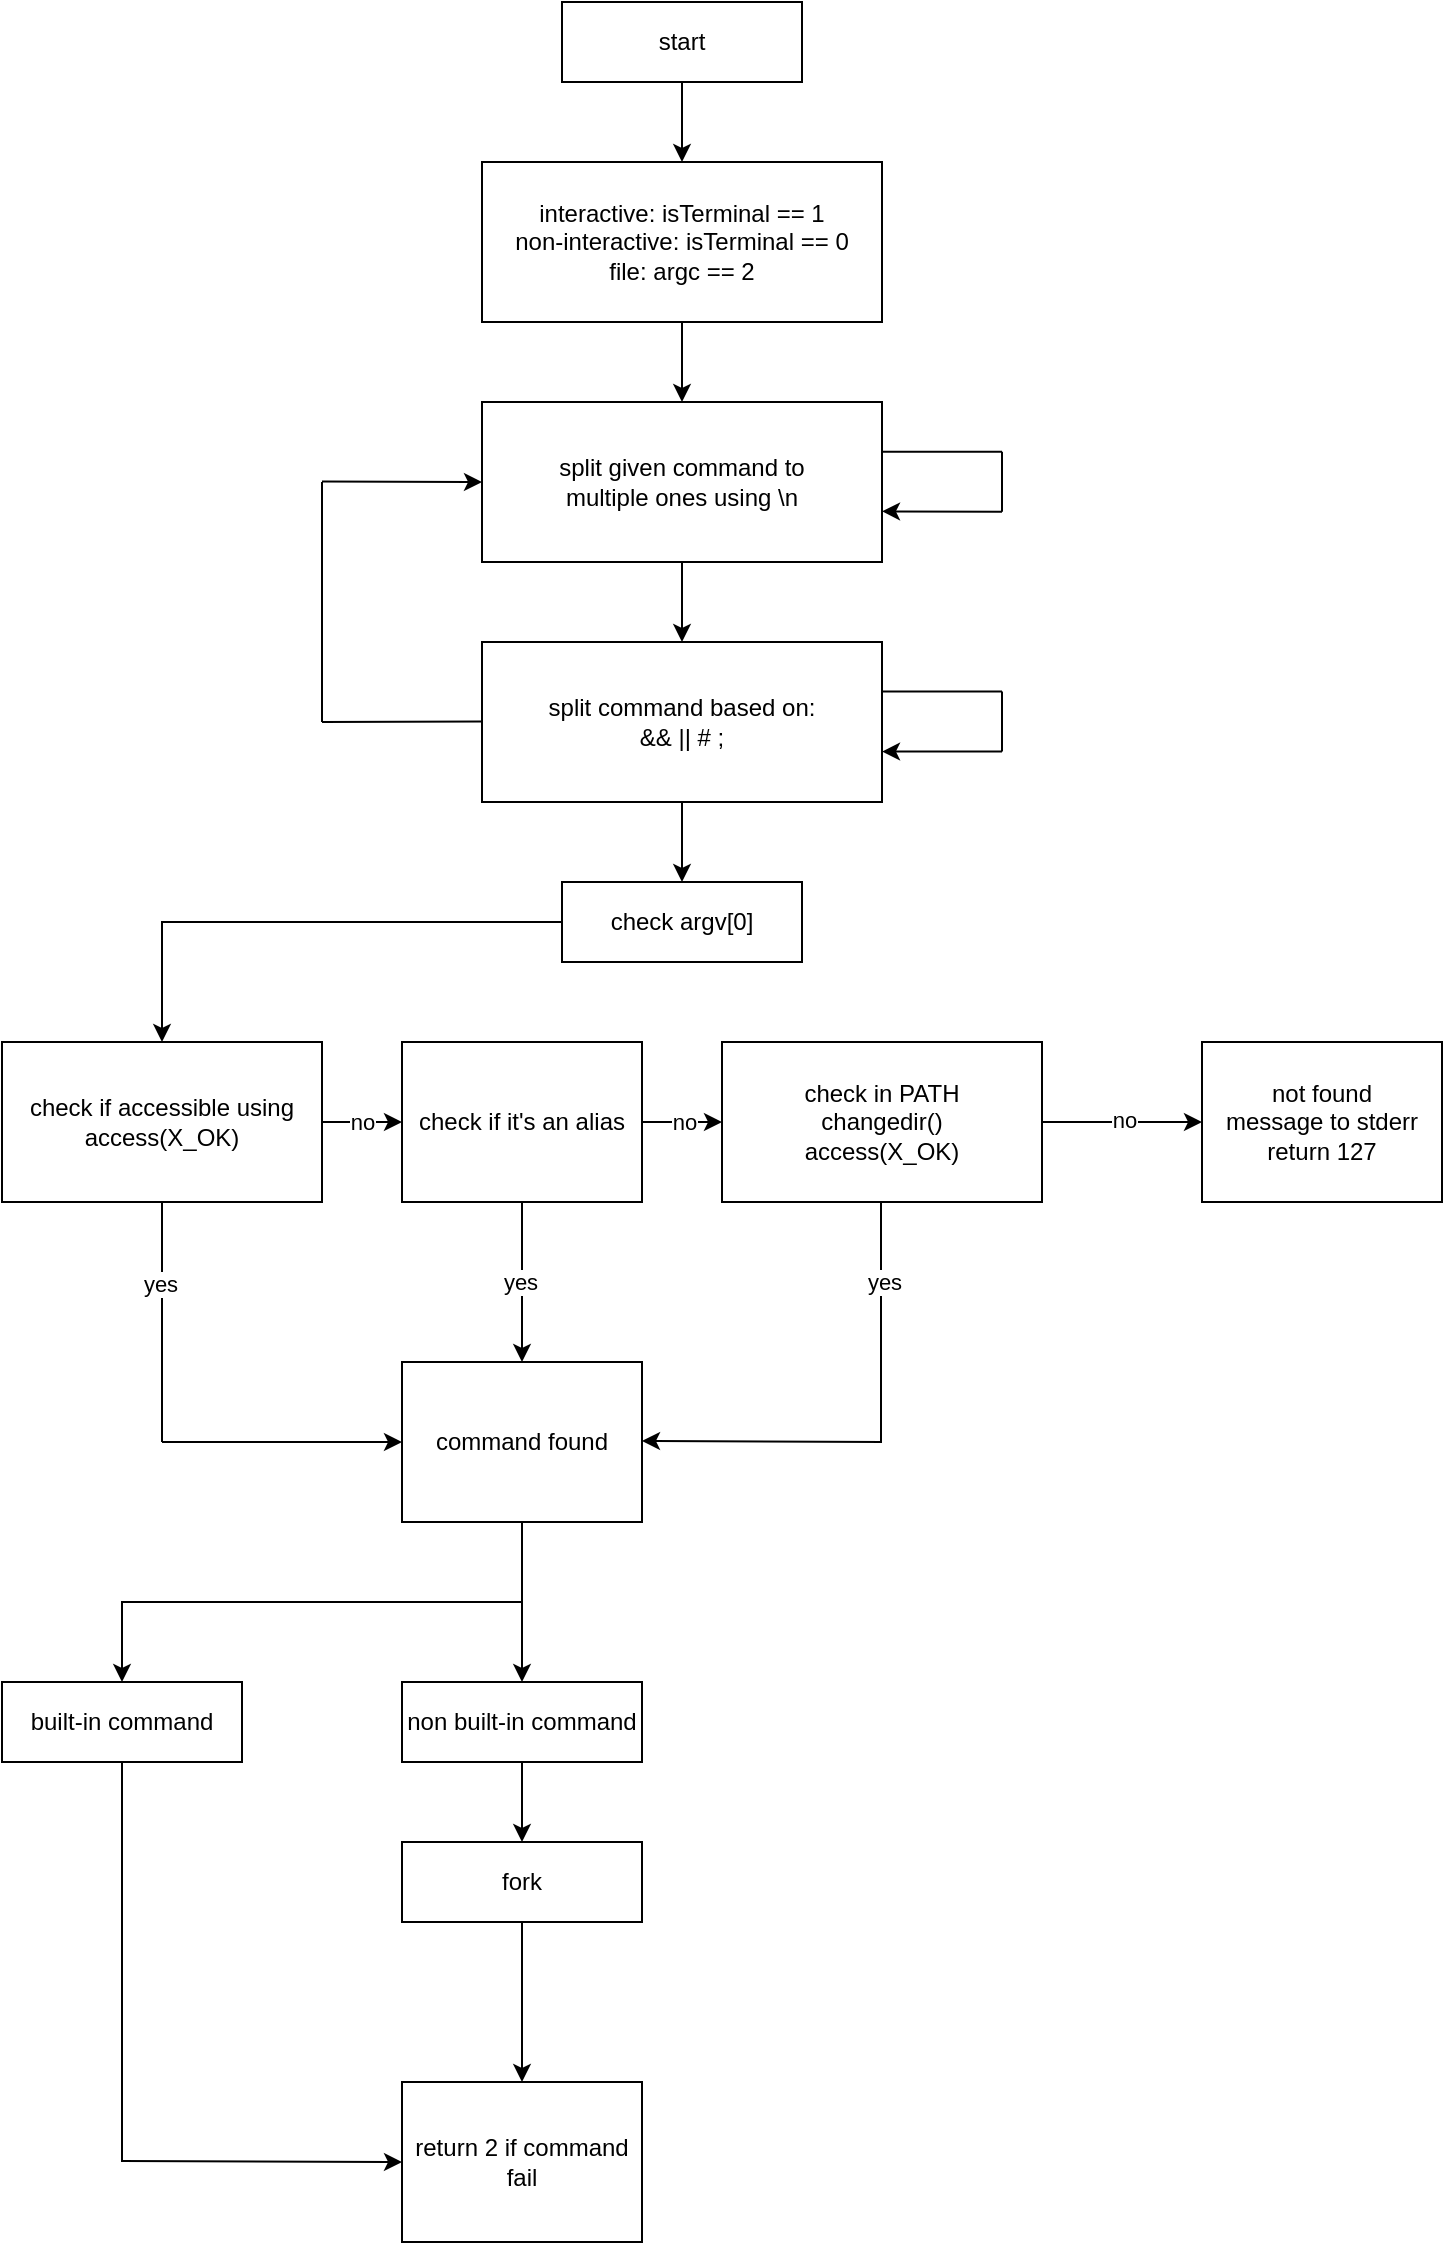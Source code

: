 <mxfile version="22.1.11" type="device">
  <diagram name="Page-1" id="uqzM7WgH--FVufiqKyRP">
    <mxGraphModel dx="880" dy="532" grid="1" gridSize="10" guides="1" tooltips="1" connect="1" arrows="1" fold="1" page="0" pageScale="1" pageWidth="827" pageHeight="1500" math="0" shadow="0">
      <root>
        <mxCell id="0" />
        <mxCell id="1" parent="0" />
        <mxCell id="k0Rl8s1EK3ENWqktew9t-3" style="edgeStyle=orthogonalEdgeStyle;rounded=0;orthogonalLoop=1;jettySize=auto;html=1;fontStyle=0" parent="1" source="k0Rl8s1EK3ENWqktew9t-1" target="k0Rl8s1EK3ENWqktew9t-2" edge="1">
          <mxGeometry relative="1" as="geometry" />
        </mxCell>
        <mxCell id="k0Rl8s1EK3ENWqktew9t-1" value="start" style="rounded=0;whiteSpace=wrap;html=1;fontStyle=0" parent="1" vertex="1">
          <mxGeometry x="360" y="40" width="120" height="40" as="geometry" />
        </mxCell>
        <mxCell id="3xxATCVoaZWoX0nz2V9E-2" style="edgeStyle=orthogonalEdgeStyle;rounded=0;orthogonalLoop=1;jettySize=auto;html=1;" parent="1" source="k0Rl8s1EK3ENWqktew9t-2" target="3xxATCVoaZWoX0nz2V9E-1" edge="1">
          <mxGeometry relative="1" as="geometry" />
        </mxCell>
        <mxCell id="k0Rl8s1EK3ENWqktew9t-2" value="interactive: isTerminal == 1&lt;br&gt;non-interactive: isTerminal == 0&lt;br&gt;file: argc == 2" style="rounded=0;whiteSpace=wrap;html=1;fontStyle=0" parent="1" vertex="1">
          <mxGeometry x="320" y="120" width="200" height="80" as="geometry" />
        </mxCell>
        <mxCell id="3xxATCVoaZWoX0nz2V9E-4" style="edgeStyle=orthogonalEdgeStyle;rounded=0;orthogonalLoop=1;jettySize=auto;html=1;entryX=0.5;entryY=0;entryDx=0;entryDy=0;" parent="1" source="3xxATCVoaZWoX0nz2V9E-1" target="3xxATCVoaZWoX0nz2V9E-3" edge="1">
          <mxGeometry relative="1" as="geometry" />
        </mxCell>
        <mxCell id="3xxATCVoaZWoX0nz2V9E-1" value="split given command to&lt;br&gt;multiple ones using \n" style="rounded=0;whiteSpace=wrap;html=1;fontStyle=0" parent="1" vertex="1">
          <mxGeometry x="320" y="240" width="200" height="80" as="geometry" />
        </mxCell>
        <mxCell id="3xxATCVoaZWoX0nz2V9E-18" style="edgeStyle=orthogonalEdgeStyle;rounded=0;orthogonalLoop=1;jettySize=auto;html=1;entryX=0.5;entryY=0;entryDx=0;entryDy=0;" parent="1" source="3xxATCVoaZWoX0nz2V9E-3" target="3xxATCVoaZWoX0nz2V9E-17" edge="1">
          <mxGeometry relative="1" as="geometry" />
        </mxCell>
        <mxCell id="3xxATCVoaZWoX0nz2V9E-3" value="split command based on:&lt;br&gt;&amp;amp;&amp;amp; || # ;" style="rounded=0;whiteSpace=wrap;html=1;" parent="1" vertex="1">
          <mxGeometry x="320" y="360" width="200" height="80" as="geometry" />
        </mxCell>
        <mxCell id="3xxATCVoaZWoX0nz2V9E-7" value="" style="endArrow=none;html=1;rounded=0;" parent="1" edge="1">
          <mxGeometry width="50" height="50" relative="1" as="geometry">
            <mxPoint x="520" y="264.84" as="sourcePoint" />
            <mxPoint x="580" y="264.84" as="targetPoint" />
          </mxGeometry>
        </mxCell>
        <mxCell id="3xxATCVoaZWoX0nz2V9E-9" value="" style="endArrow=none;html=1;rounded=0;" parent="1" edge="1">
          <mxGeometry width="50" height="50" relative="1" as="geometry">
            <mxPoint x="580" y="264.84" as="sourcePoint" />
            <mxPoint x="580" y="294.84" as="targetPoint" />
          </mxGeometry>
        </mxCell>
        <mxCell id="3xxATCVoaZWoX0nz2V9E-10" value="" style="endArrow=classic;html=1;rounded=0;entryX=1;entryY=0.623;entryDx=0;entryDy=0;entryPerimeter=0;" parent="1" edge="1">
          <mxGeometry width="50" height="50" relative="1" as="geometry">
            <mxPoint x="580" y="294.84" as="sourcePoint" />
            <mxPoint x="520" y="294.68" as="targetPoint" />
          </mxGeometry>
        </mxCell>
        <mxCell id="3xxATCVoaZWoX0nz2V9E-11" value="" style="endArrow=none;html=1;rounded=0;" parent="1" edge="1">
          <mxGeometry width="50" height="50" relative="1" as="geometry">
            <mxPoint x="520" y="384.76" as="sourcePoint" />
            <mxPoint x="580" y="384.76" as="targetPoint" />
          </mxGeometry>
        </mxCell>
        <mxCell id="3xxATCVoaZWoX0nz2V9E-12" value="" style="endArrow=none;html=1;rounded=0;" parent="1" edge="1">
          <mxGeometry width="50" height="50" relative="1" as="geometry">
            <mxPoint x="580" y="384.76" as="sourcePoint" />
            <mxPoint x="580" y="414.76" as="targetPoint" />
          </mxGeometry>
        </mxCell>
        <mxCell id="3xxATCVoaZWoX0nz2V9E-13" value="" style="endArrow=classic;html=1;rounded=0;entryX=1;entryY=0.623;entryDx=0;entryDy=0;entryPerimeter=0;" parent="1" edge="1">
          <mxGeometry width="50" height="50" relative="1" as="geometry">
            <mxPoint x="580" y="414.76" as="sourcePoint" />
            <mxPoint x="520" y="414.76" as="targetPoint" />
          </mxGeometry>
        </mxCell>
        <mxCell id="3xxATCVoaZWoX0nz2V9E-14" value="" style="endArrow=none;html=1;rounded=0;" parent="1" edge="1">
          <mxGeometry width="50" height="50" relative="1" as="geometry">
            <mxPoint x="240" y="400" as="sourcePoint" />
            <mxPoint x="320" y="399.766" as="targetPoint" />
          </mxGeometry>
        </mxCell>
        <mxCell id="3xxATCVoaZWoX0nz2V9E-15" value="" style="endArrow=none;html=1;rounded=0;" parent="1" edge="1">
          <mxGeometry width="50" height="50" relative="1" as="geometry">
            <mxPoint x="240" y="280" as="sourcePoint" />
            <mxPoint x="240.002" y="400" as="targetPoint" />
          </mxGeometry>
        </mxCell>
        <mxCell id="3xxATCVoaZWoX0nz2V9E-16" value="" style="endArrow=classic;html=1;rounded=0;entryX=0;entryY=0.5;entryDx=0;entryDy=0;" parent="1" target="3xxATCVoaZWoX0nz2V9E-1" edge="1">
          <mxGeometry width="50" height="50" relative="1" as="geometry">
            <mxPoint x="240" y="279.766" as="sourcePoint" />
            <mxPoint x="300" y="279.766" as="targetPoint" />
          </mxGeometry>
        </mxCell>
        <mxCell id="Nc5N-h8wg_i3yVpdRop5-3" style="edgeStyle=orthogonalEdgeStyle;rounded=0;orthogonalLoop=1;jettySize=auto;html=1;" parent="1" source="3xxATCVoaZWoX0nz2V9E-17" target="3xxATCVoaZWoX0nz2V9E-19" edge="1">
          <mxGeometry relative="1" as="geometry" />
        </mxCell>
        <mxCell id="3xxATCVoaZWoX0nz2V9E-17" value="check argv[0]" style="rounded=0;whiteSpace=wrap;html=1;" parent="1" vertex="1">
          <mxGeometry x="360" y="480" width="120" height="40" as="geometry" />
        </mxCell>
        <mxCell id="Nc5N-h8wg_i3yVpdRop5-4" style="edgeStyle=orthogonalEdgeStyle;rounded=0;orthogonalLoop=1;jettySize=auto;html=1;entryX=0;entryY=0.5;entryDx=0;entryDy=0;" parent="1" source="3xxATCVoaZWoX0nz2V9E-19" target="3xxATCVoaZWoX0nz2V9E-20" edge="1">
          <mxGeometry relative="1" as="geometry" />
        </mxCell>
        <mxCell id="kh56WcbORNSIu8fUKzlQ-9" value="no" style="edgeLabel;html=1;align=center;verticalAlign=middle;resizable=0;points=[];" parent="Nc5N-h8wg_i3yVpdRop5-4" vertex="1" connectable="0">
          <mxGeometry relative="1" as="geometry">
            <mxPoint as="offset" />
          </mxGeometry>
        </mxCell>
        <mxCell id="3xxATCVoaZWoX0nz2V9E-19" value="check if accessible using access(X_OK)" style="rounded=0;whiteSpace=wrap;html=1;" parent="1" vertex="1">
          <mxGeometry x="80" y="560" width="160" height="80" as="geometry" />
        </mxCell>
        <mxCell id="Nc5N-h8wg_i3yVpdRop5-5" style="edgeStyle=orthogonalEdgeStyle;rounded=0;orthogonalLoop=1;jettySize=auto;html=1;entryX=0;entryY=0.5;entryDx=0;entryDy=0;" parent="1" source="3xxATCVoaZWoX0nz2V9E-20" target="Nc5N-h8wg_i3yVpdRop5-1" edge="1">
          <mxGeometry relative="1" as="geometry" />
        </mxCell>
        <mxCell id="kh56WcbORNSIu8fUKzlQ-10" value="no" style="edgeLabel;html=1;align=center;verticalAlign=middle;resizable=0;points=[];" parent="Nc5N-h8wg_i3yVpdRop5-5" vertex="1" connectable="0">
          <mxGeometry x="0.02" relative="1" as="geometry">
            <mxPoint as="offset" />
          </mxGeometry>
        </mxCell>
        <mxCell id="OIeNNGRDegzZF8FHXS0N-7" style="edgeStyle=orthogonalEdgeStyle;rounded=0;orthogonalLoop=1;jettySize=auto;html=1;entryX=0.5;entryY=0;entryDx=0;entryDy=0;" parent="1" source="3xxATCVoaZWoX0nz2V9E-20" target="OIeNNGRDegzZF8FHXS0N-1" edge="1">
          <mxGeometry relative="1" as="geometry" />
        </mxCell>
        <mxCell id="kh56WcbORNSIu8fUKzlQ-7" value="yes" style="edgeLabel;html=1;align=center;verticalAlign=middle;resizable=0;points=[];" parent="OIeNNGRDegzZF8FHXS0N-7" vertex="1" connectable="0">
          <mxGeometry y="-1" relative="1" as="geometry">
            <mxPoint as="offset" />
          </mxGeometry>
        </mxCell>
        <mxCell id="3xxATCVoaZWoX0nz2V9E-20" value="check if it&#39;s an alias" style="rounded=0;whiteSpace=wrap;html=1;" parent="1" vertex="1">
          <mxGeometry x="280" y="560" width="120" height="80" as="geometry" />
        </mxCell>
        <mxCell id="Nc5N-h8wg_i3yVpdRop5-6" style="edgeStyle=orthogonalEdgeStyle;rounded=0;orthogonalLoop=1;jettySize=auto;html=1;entryX=0;entryY=0.5;entryDx=0;entryDy=0;" parent="1" source="Nc5N-h8wg_i3yVpdRop5-1" target="Nc5N-h8wg_i3yVpdRop5-2" edge="1">
          <mxGeometry relative="1" as="geometry" />
        </mxCell>
        <mxCell id="kh56WcbORNSIu8fUKzlQ-11" value="no" style="edgeLabel;html=1;align=center;verticalAlign=middle;resizable=0;points=[];" parent="Nc5N-h8wg_i3yVpdRop5-6" vertex="1" connectable="0">
          <mxGeometry x="0.02" y="1" relative="1" as="geometry">
            <mxPoint as="offset" />
          </mxGeometry>
        </mxCell>
        <mxCell id="Nc5N-h8wg_i3yVpdRop5-1" value="check in PATH&lt;br&gt;changedir()&lt;br&gt;access(X_OK)" style="rounded=0;whiteSpace=wrap;html=1;" parent="1" vertex="1">
          <mxGeometry x="440" y="560" width="160" height="80" as="geometry" />
        </mxCell>
        <mxCell id="Nc5N-h8wg_i3yVpdRop5-2" value="not found&lt;br&gt;message to stderr&lt;br&gt;return 127" style="rounded=0;whiteSpace=wrap;html=1;" parent="1" vertex="1">
          <mxGeometry x="680" y="560" width="120" height="80" as="geometry" />
        </mxCell>
        <mxCell id="OIeNNGRDegzZF8FHXS0N-17" style="edgeStyle=orthogonalEdgeStyle;rounded=0;orthogonalLoop=1;jettySize=auto;html=1;entryX=0.5;entryY=0;entryDx=0;entryDy=0;" parent="1" source="OIeNNGRDegzZF8FHXS0N-1" target="OIeNNGRDegzZF8FHXS0N-15" edge="1">
          <mxGeometry relative="1" as="geometry" />
        </mxCell>
        <mxCell id="OIeNNGRDegzZF8FHXS0N-20" style="edgeStyle=orthogonalEdgeStyle;rounded=0;orthogonalLoop=1;jettySize=auto;html=1;exitX=0.5;exitY=1;exitDx=0;exitDy=0;entryX=0.5;entryY=0;entryDx=0;entryDy=0;" parent="1" source="OIeNNGRDegzZF8FHXS0N-1" target="OIeNNGRDegzZF8FHXS0N-14" edge="1">
          <mxGeometry relative="1" as="geometry" />
        </mxCell>
        <mxCell id="OIeNNGRDegzZF8FHXS0N-1" value="command found" style="rounded=0;whiteSpace=wrap;html=1;" parent="1" vertex="1">
          <mxGeometry x="280" y="720" width="120" height="80" as="geometry" />
        </mxCell>
        <mxCell id="OIeNNGRDegzZF8FHXS0N-9" value="" style="endArrow=none;html=1;rounded=0;entryX=0.5;entryY=1;entryDx=0;entryDy=0;" parent="1" target="3xxATCVoaZWoX0nz2V9E-19" edge="1">
          <mxGeometry width="50" height="50" relative="1" as="geometry">
            <mxPoint x="160" y="760" as="sourcePoint" />
            <mxPoint x="150" y="700" as="targetPoint" />
          </mxGeometry>
        </mxCell>
        <mxCell id="kh56WcbORNSIu8fUKzlQ-6" value="yes" style="edgeLabel;html=1;align=center;verticalAlign=middle;resizable=0;points=[];" parent="OIeNNGRDegzZF8FHXS0N-9" vertex="1" connectable="0">
          <mxGeometry x="0.317" y="1" relative="1" as="geometry">
            <mxPoint as="offset" />
          </mxGeometry>
        </mxCell>
        <mxCell id="OIeNNGRDegzZF8FHXS0N-10" value="" style="endArrow=classic;html=1;rounded=0;entryX=0;entryY=0.5;entryDx=0;entryDy=0;" parent="1" target="OIeNNGRDegzZF8FHXS0N-1" edge="1">
          <mxGeometry width="50" height="50" relative="1" as="geometry">
            <mxPoint x="160" y="760" as="sourcePoint" />
            <mxPoint x="230" y="760" as="targetPoint" />
          </mxGeometry>
        </mxCell>
        <mxCell id="OIeNNGRDegzZF8FHXS0N-11" value="" style="endArrow=none;html=1;rounded=0;entryX=0.5;entryY=1;entryDx=0;entryDy=0;" parent="1" edge="1">
          <mxGeometry width="50" height="50" relative="1" as="geometry">
            <mxPoint x="519.5" y="760" as="sourcePoint" />
            <mxPoint x="519.5" y="640" as="targetPoint" />
          </mxGeometry>
        </mxCell>
        <mxCell id="kh56WcbORNSIu8fUKzlQ-8" value="yes" style="edgeLabel;html=1;align=center;verticalAlign=middle;resizable=0;points=[];" parent="OIeNNGRDegzZF8FHXS0N-11" vertex="1" connectable="0">
          <mxGeometry x="0.333" relative="1" as="geometry">
            <mxPoint x="1" as="offset" />
          </mxGeometry>
        </mxCell>
        <mxCell id="OIeNNGRDegzZF8FHXS0N-12" value="" style="endArrow=classic;html=1;rounded=0;entryX=0;entryY=0.5;entryDx=0;entryDy=0;" parent="1" edge="1">
          <mxGeometry width="50" height="50" relative="1" as="geometry">
            <mxPoint x="520" y="760" as="sourcePoint" />
            <mxPoint x="400" y="759.5" as="targetPoint" />
          </mxGeometry>
        </mxCell>
        <mxCell id="OIeNNGRDegzZF8FHXS0N-13" value="return 2 if command fail" style="rounded=0;whiteSpace=wrap;html=1;" parent="1" vertex="1">
          <mxGeometry x="280" y="1080" width="120" height="80" as="geometry" />
        </mxCell>
        <mxCell id="OIeNNGRDegzZF8FHXS0N-14" value="built-in command" style="rounded=0;whiteSpace=wrap;html=1;" parent="1" vertex="1">
          <mxGeometry x="80" y="880" width="120" height="40" as="geometry" />
        </mxCell>
        <mxCell id="OIeNNGRDegzZF8FHXS0N-18" style="edgeStyle=orthogonalEdgeStyle;rounded=0;orthogonalLoop=1;jettySize=auto;html=1;entryX=0.5;entryY=0;entryDx=0;entryDy=0;" parent="1" source="OIeNNGRDegzZF8FHXS0N-15" target="OIeNNGRDegzZF8FHXS0N-16" edge="1">
          <mxGeometry relative="1" as="geometry" />
        </mxCell>
        <mxCell id="OIeNNGRDegzZF8FHXS0N-15" value="non built-in command" style="rounded=0;whiteSpace=wrap;html=1;" parent="1" vertex="1">
          <mxGeometry x="280" y="880" width="120" height="40" as="geometry" />
        </mxCell>
        <mxCell id="OIeNNGRDegzZF8FHXS0N-21" style="edgeStyle=orthogonalEdgeStyle;rounded=0;orthogonalLoop=1;jettySize=auto;html=1;entryX=0.5;entryY=0;entryDx=0;entryDy=0;" parent="1" source="OIeNNGRDegzZF8FHXS0N-16" target="OIeNNGRDegzZF8FHXS0N-13" edge="1">
          <mxGeometry relative="1" as="geometry" />
        </mxCell>
        <mxCell id="OIeNNGRDegzZF8FHXS0N-16" value="fork" style="rounded=0;whiteSpace=wrap;html=1;" parent="1" vertex="1">
          <mxGeometry x="280" y="960" width="120" height="40" as="geometry" />
        </mxCell>
        <mxCell id="OIeNNGRDegzZF8FHXS0N-28" value="" style="endArrow=none;html=1;rounded=0;entryX=0.5;entryY=1;entryDx=0;entryDy=0;" parent="1" edge="1">
          <mxGeometry width="50" height="50" relative="1" as="geometry">
            <mxPoint x="140" y="1120" as="sourcePoint" />
            <mxPoint x="140" y="920" as="targetPoint" />
          </mxGeometry>
        </mxCell>
        <mxCell id="OIeNNGRDegzZF8FHXS0N-29" value="" style="endArrow=classic;html=1;rounded=0;entryX=0;entryY=0.5;entryDx=0;entryDy=0;" parent="1" target="OIeNNGRDegzZF8FHXS0N-13" edge="1">
          <mxGeometry width="50" height="50" relative="1" as="geometry">
            <mxPoint x="140" y="1119.5" as="sourcePoint" />
            <mxPoint x="260" y="1119.5" as="targetPoint" />
          </mxGeometry>
        </mxCell>
      </root>
    </mxGraphModel>
  </diagram>
</mxfile>
